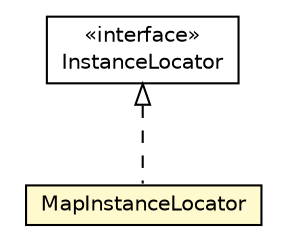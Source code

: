 #!/usr/local/bin/dot
#
# Class diagram 
# Generated by UMLGraph version R5_6_6-8-g8d7759 (http://www.umlgraph.org/)
#

digraph G {
	edge [fontname="Helvetica",fontsize=10,labelfontname="Helvetica",labelfontsize=10];
	node [fontname="Helvetica",fontsize=10,shape=plaintext];
	nodesep=0.25;
	ranksep=0.5;
	// org.dayatang.domain.InstanceLocator
	c4398 [label=<<table title="org.dayatang.domain.InstanceLocator" border="0" cellborder="1" cellspacing="0" cellpadding="2" port="p" href="../../InstanceLocator.html">
		<tr><td><table border="0" cellspacing="0" cellpadding="1">
<tr><td align="center" balign="center"> &#171;interface&#187; </td></tr>
<tr><td align="center" balign="center"> InstanceLocator </td></tr>
		</table></td></tr>
		</table>>, URL="../../InstanceLocator.html", fontname="Helvetica", fontcolor="black", fontsize=10.0];
	// org.dayatang.domain.internal.bean.MapInstanceLocator
	c4416 [label=<<table title="org.dayatang.domain.internal.bean.MapInstanceLocator" border="0" cellborder="1" cellspacing="0" cellpadding="2" port="p" bgcolor="lemonChiffon" href="./MapInstanceLocator.html">
		<tr><td><table border="0" cellspacing="0" cellpadding="1">
<tr><td align="center" balign="center"> MapInstanceLocator </td></tr>
		</table></td></tr>
		</table>>, URL="./MapInstanceLocator.html", fontname="Helvetica", fontcolor="black", fontsize=10.0];
	//org.dayatang.domain.internal.bean.MapInstanceLocator implements org.dayatang.domain.InstanceLocator
	c4398:p -> c4416:p [dir=back,arrowtail=empty,style=dashed];
}

